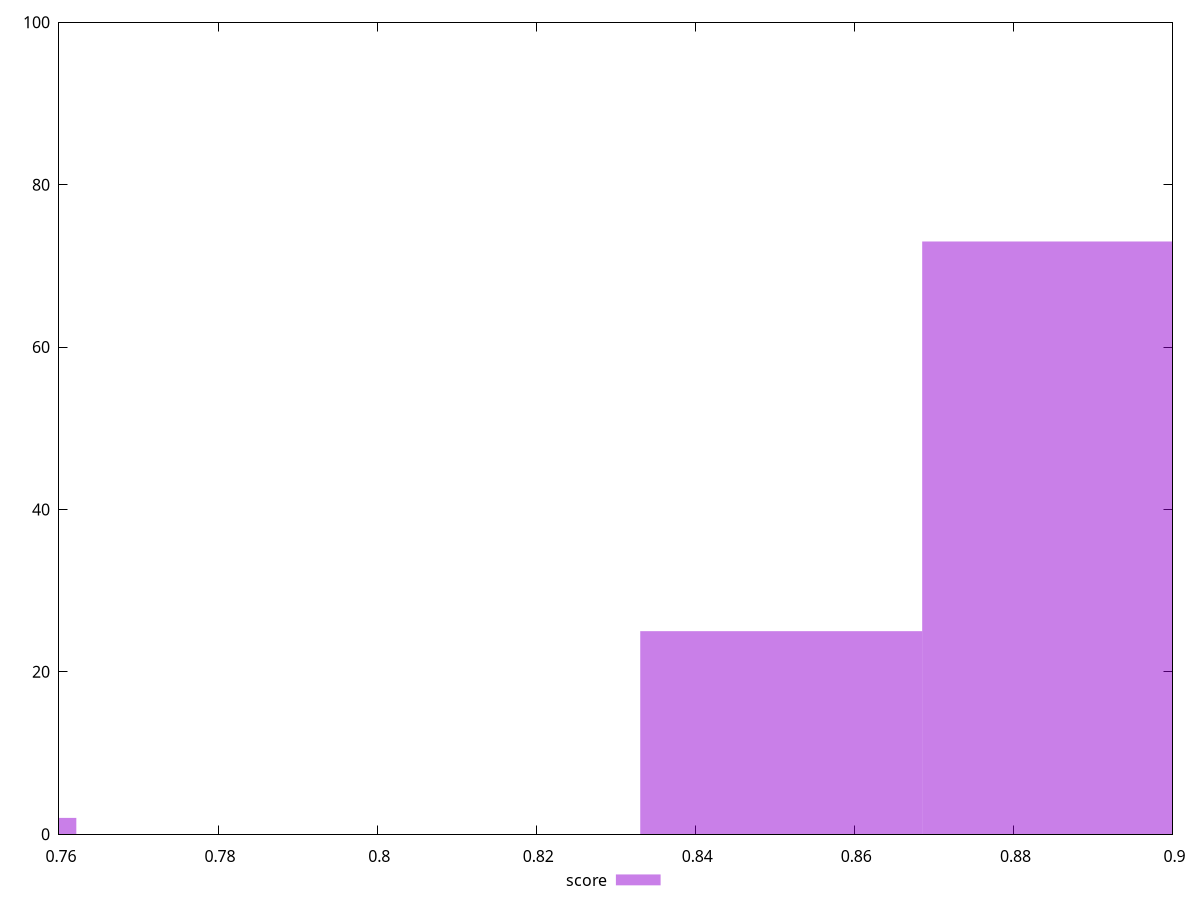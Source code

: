 reset

$score <<EOF
0.7444533149276179 2
0.8508037884887061 25
0.8862539463424022 73
EOF

set key outside below
set boxwidth 0.03545015785369609
set xrange [0.76:0.9]
set yrange [0:100]
set trange [0:100]
set style fill transparent solid 0.5 noborder
set terminal svg size 640, 490 enhanced background rgb 'white'
set output "report_00017_2021-02-10T15-08-03.406Z/first-contentful-paint/samples/pages/score/histogram.svg"

plot $score title "score" with boxes

reset
